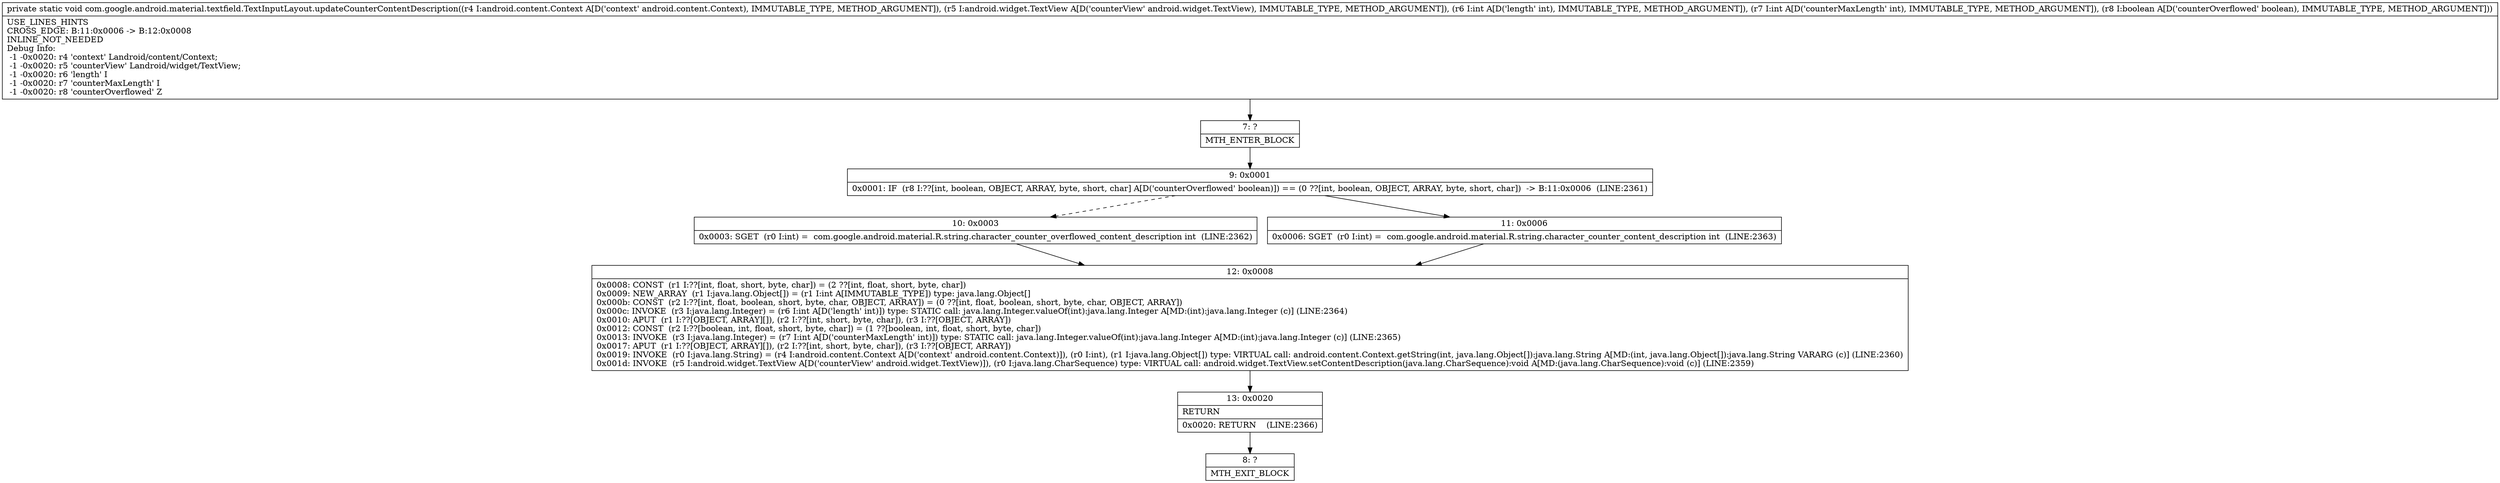 digraph "CFG forcom.google.android.material.textfield.TextInputLayout.updateCounterContentDescription(Landroid\/content\/Context;Landroid\/widget\/TextView;IIZ)V" {
Node_7 [shape=record,label="{7\:\ ?|MTH_ENTER_BLOCK\l}"];
Node_9 [shape=record,label="{9\:\ 0x0001|0x0001: IF  (r8 I:??[int, boolean, OBJECT, ARRAY, byte, short, char] A[D('counterOverflowed' boolean)]) == (0 ??[int, boolean, OBJECT, ARRAY, byte, short, char])  \-\> B:11:0x0006  (LINE:2361)\l}"];
Node_10 [shape=record,label="{10\:\ 0x0003|0x0003: SGET  (r0 I:int) =  com.google.android.material.R.string.character_counter_overflowed_content_description int  (LINE:2362)\l}"];
Node_12 [shape=record,label="{12\:\ 0x0008|0x0008: CONST  (r1 I:??[int, float, short, byte, char]) = (2 ??[int, float, short, byte, char]) \l0x0009: NEW_ARRAY  (r1 I:java.lang.Object[]) = (r1 I:int A[IMMUTABLE_TYPE]) type: java.lang.Object[] \l0x000b: CONST  (r2 I:??[int, float, boolean, short, byte, char, OBJECT, ARRAY]) = (0 ??[int, float, boolean, short, byte, char, OBJECT, ARRAY]) \l0x000c: INVOKE  (r3 I:java.lang.Integer) = (r6 I:int A[D('length' int)]) type: STATIC call: java.lang.Integer.valueOf(int):java.lang.Integer A[MD:(int):java.lang.Integer (c)] (LINE:2364)\l0x0010: APUT  (r1 I:??[OBJECT, ARRAY][]), (r2 I:??[int, short, byte, char]), (r3 I:??[OBJECT, ARRAY]) \l0x0012: CONST  (r2 I:??[boolean, int, float, short, byte, char]) = (1 ??[boolean, int, float, short, byte, char]) \l0x0013: INVOKE  (r3 I:java.lang.Integer) = (r7 I:int A[D('counterMaxLength' int)]) type: STATIC call: java.lang.Integer.valueOf(int):java.lang.Integer A[MD:(int):java.lang.Integer (c)] (LINE:2365)\l0x0017: APUT  (r1 I:??[OBJECT, ARRAY][]), (r2 I:??[int, short, byte, char]), (r3 I:??[OBJECT, ARRAY]) \l0x0019: INVOKE  (r0 I:java.lang.String) = (r4 I:android.content.Context A[D('context' android.content.Context)]), (r0 I:int), (r1 I:java.lang.Object[]) type: VIRTUAL call: android.content.Context.getString(int, java.lang.Object[]):java.lang.String A[MD:(int, java.lang.Object[]):java.lang.String VARARG (c)] (LINE:2360)\l0x001d: INVOKE  (r5 I:android.widget.TextView A[D('counterView' android.widget.TextView)]), (r0 I:java.lang.CharSequence) type: VIRTUAL call: android.widget.TextView.setContentDescription(java.lang.CharSequence):void A[MD:(java.lang.CharSequence):void (c)] (LINE:2359)\l}"];
Node_13 [shape=record,label="{13\:\ 0x0020|RETURN\l|0x0020: RETURN    (LINE:2366)\l}"];
Node_8 [shape=record,label="{8\:\ ?|MTH_EXIT_BLOCK\l}"];
Node_11 [shape=record,label="{11\:\ 0x0006|0x0006: SGET  (r0 I:int) =  com.google.android.material.R.string.character_counter_content_description int  (LINE:2363)\l}"];
MethodNode[shape=record,label="{private static void com.google.android.material.textfield.TextInputLayout.updateCounterContentDescription((r4 I:android.content.Context A[D('context' android.content.Context), IMMUTABLE_TYPE, METHOD_ARGUMENT]), (r5 I:android.widget.TextView A[D('counterView' android.widget.TextView), IMMUTABLE_TYPE, METHOD_ARGUMENT]), (r6 I:int A[D('length' int), IMMUTABLE_TYPE, METHOD_ARGUMENT]), (r7 I:int A[D('counterMaxLength' int), IMMUTABLE_TYPE, METHOD_ARGUMENT]), (r8 I:boolean A[D('counterOverflowed' boolean), IMMUTABLE_TYPE, METHOD_ARGUMENT]))  | USE_LINES_HINTS\lCROSS_EDGE: B:11:0x0006 \-\> B:12:0x0008\lINLINE_NOT_NEEDED\lDebug Info:\l  \-1 \-0x0020: r4 'context' Landroid\/content\/Context;\l  \-1 \-0x0020: r5 'counterView' Landroid\/widget\/TextView;\l  \-1 \-0x0020: r6 'length' I\l  \-1 \-0x0020: r7 'counterMaxLength' I\l  \-1 \-0x0020: r8 'counterOverflowed' Z\l}"];
MethodNode -> Node_7;Node_7 -> Node_9;
Node_9 -> Node_10[style=dashed];
Node_9 -> Node_11;
Node_10 -> Node_12;
Node_12 -> Node_13;
Node_13 -> Node_8;
Node_11 -> Node_12;
}

